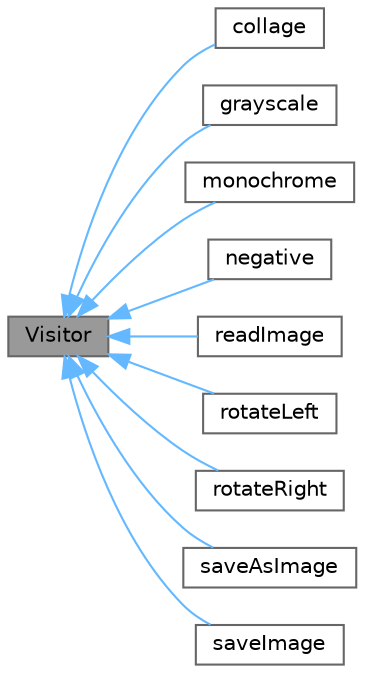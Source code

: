digraph "Visitor"
{
 // LATEX_PDF_SIZE
  bgcolor="transparent";
  edge [fontname=Helvetica,fontsize=10,labelfontname=Helvetica,labelfontsize=10];
  node [fontname=Helvetica,fontsize=10,shape=box,height=0.2,width=0.4];
  rankdir="LR";
  Node1 [id="Node000001",label="Visitor",height=0.2,width=0.4,color="gray40", fillcolor="grey60", style="filled", fontcolor="black",tooltip=" "];
  Node1 -> Node2 [id="edge1_Node000001_Node000002",dir="back",color="steelblue1",style="solid",tooltip=" "];
  Node2 [id="Node000002",label="collage",height=0.2,width=0.4,color="gray40", fillcolor="white", style="filled",URL="$db/db8/classcollage.html",tooltip="Class to create a collage from multiple images."];
  Node1 -> Node3 [id="edge2_Node000001_Node000003",dir="back",color="steelblue1",style="solid",tooltip=" "];
  Node3 [id="Node000003",label="grayscale",height=0.2,width=0.4,color="gray40", fillcolor="white", style="filled",URL="$d4/d15/classgrayscale.html",tooltip="Class representing a method to grayscale an image."];
  Node1 -> Node4 [id="edge3_Node000001_Node000004",dir="back",color="steelblue1",style="solid",tooltip=" "];
  Node4 [id="Node000004",label="monochrome",height=0.2,width=0.4,color="gray40", fillcolor="white", style="filled",URL="$d1/de6/classmonochrome.html",tooltip="Class representing a method to read monochrome an image."];
  Node1 -> Node5 [id="edge4_Node000001_Node000005",dir="back",color="steelblue1",style="solid",tooltip=" "];
  Node5 [id="Node000005",label="negative",height=0.2,width=0.4,color="gray40", fillcolor="white", style="filled",URL="$db/dcd/classnegative.html",tooltip="Class representing a method to invert the colors of an image."];
  Node1 -> Node6 [id="edge5_Node000001_Node000006",dir="back",color="steelblue1",style="solid",tooltip=" "];
  Node6 [id="Node000006",label="readImage",height=0.2,width=0.4,color="gray40", fillcolor="white", style="filled",URL="$df/d59/classread_image.html",tooltip="Class representing a method to read an image from a file."];
  Node1 -> Node7 [id="edge6_Node000001_Node000007",dir="back",color="steelblue1",style="solid",tooltip=" "];
  Node7 [id="Node000007",label="rotateLeft",height=0.2,width=0.4,color="gray40", fillcolor="white", style="filled",URL="$d4/dec/classrotate_left.html",tooltip="Class representing a method to rotate the image left (counterclockwise)."];
  Node1 -> Node8 [id="edge7_Node000001_Node000008",dir="back",color="steelblue1",style="solid",tooltip=" "];
  Node8 [id="Node000008",label="rotateRight",height=0.2,width=0.4,color="gray40", fillcolor="white", style="filled",URL="$d5/df2/classrotate_right.html",tooltip="Class representing a method to rotate the image right (clockwise)."];
  Node1 -> Node9 [id="edge8_Node000001_Node000009",dir="back",color="steelblue1",style="solid",tooltip=" "];
  Node9 [id="Node000009",label="saveAsImage",height=0.2,width=0.4,color="gray40", fillcolor="white", style="filled",URL="$de/d0e/classsave_as_image.html",tooltip="Class representing a method to apply all transformations to the file and saving it with a new name."];
  Node1 -> Node10 [id="edge9_Node000001_Node000010",dir="back",color="steelblue1",style="solid",tooltip=" "];
  Node10 [id="Node000010",label="saveImage",height=0.2,width=0.4,color="gray40", fillcolor="white", style="filled",URL="$d6/d31/classsave_image.html",tooltip="Class representing a method to apply all transformations to the file."];
}
